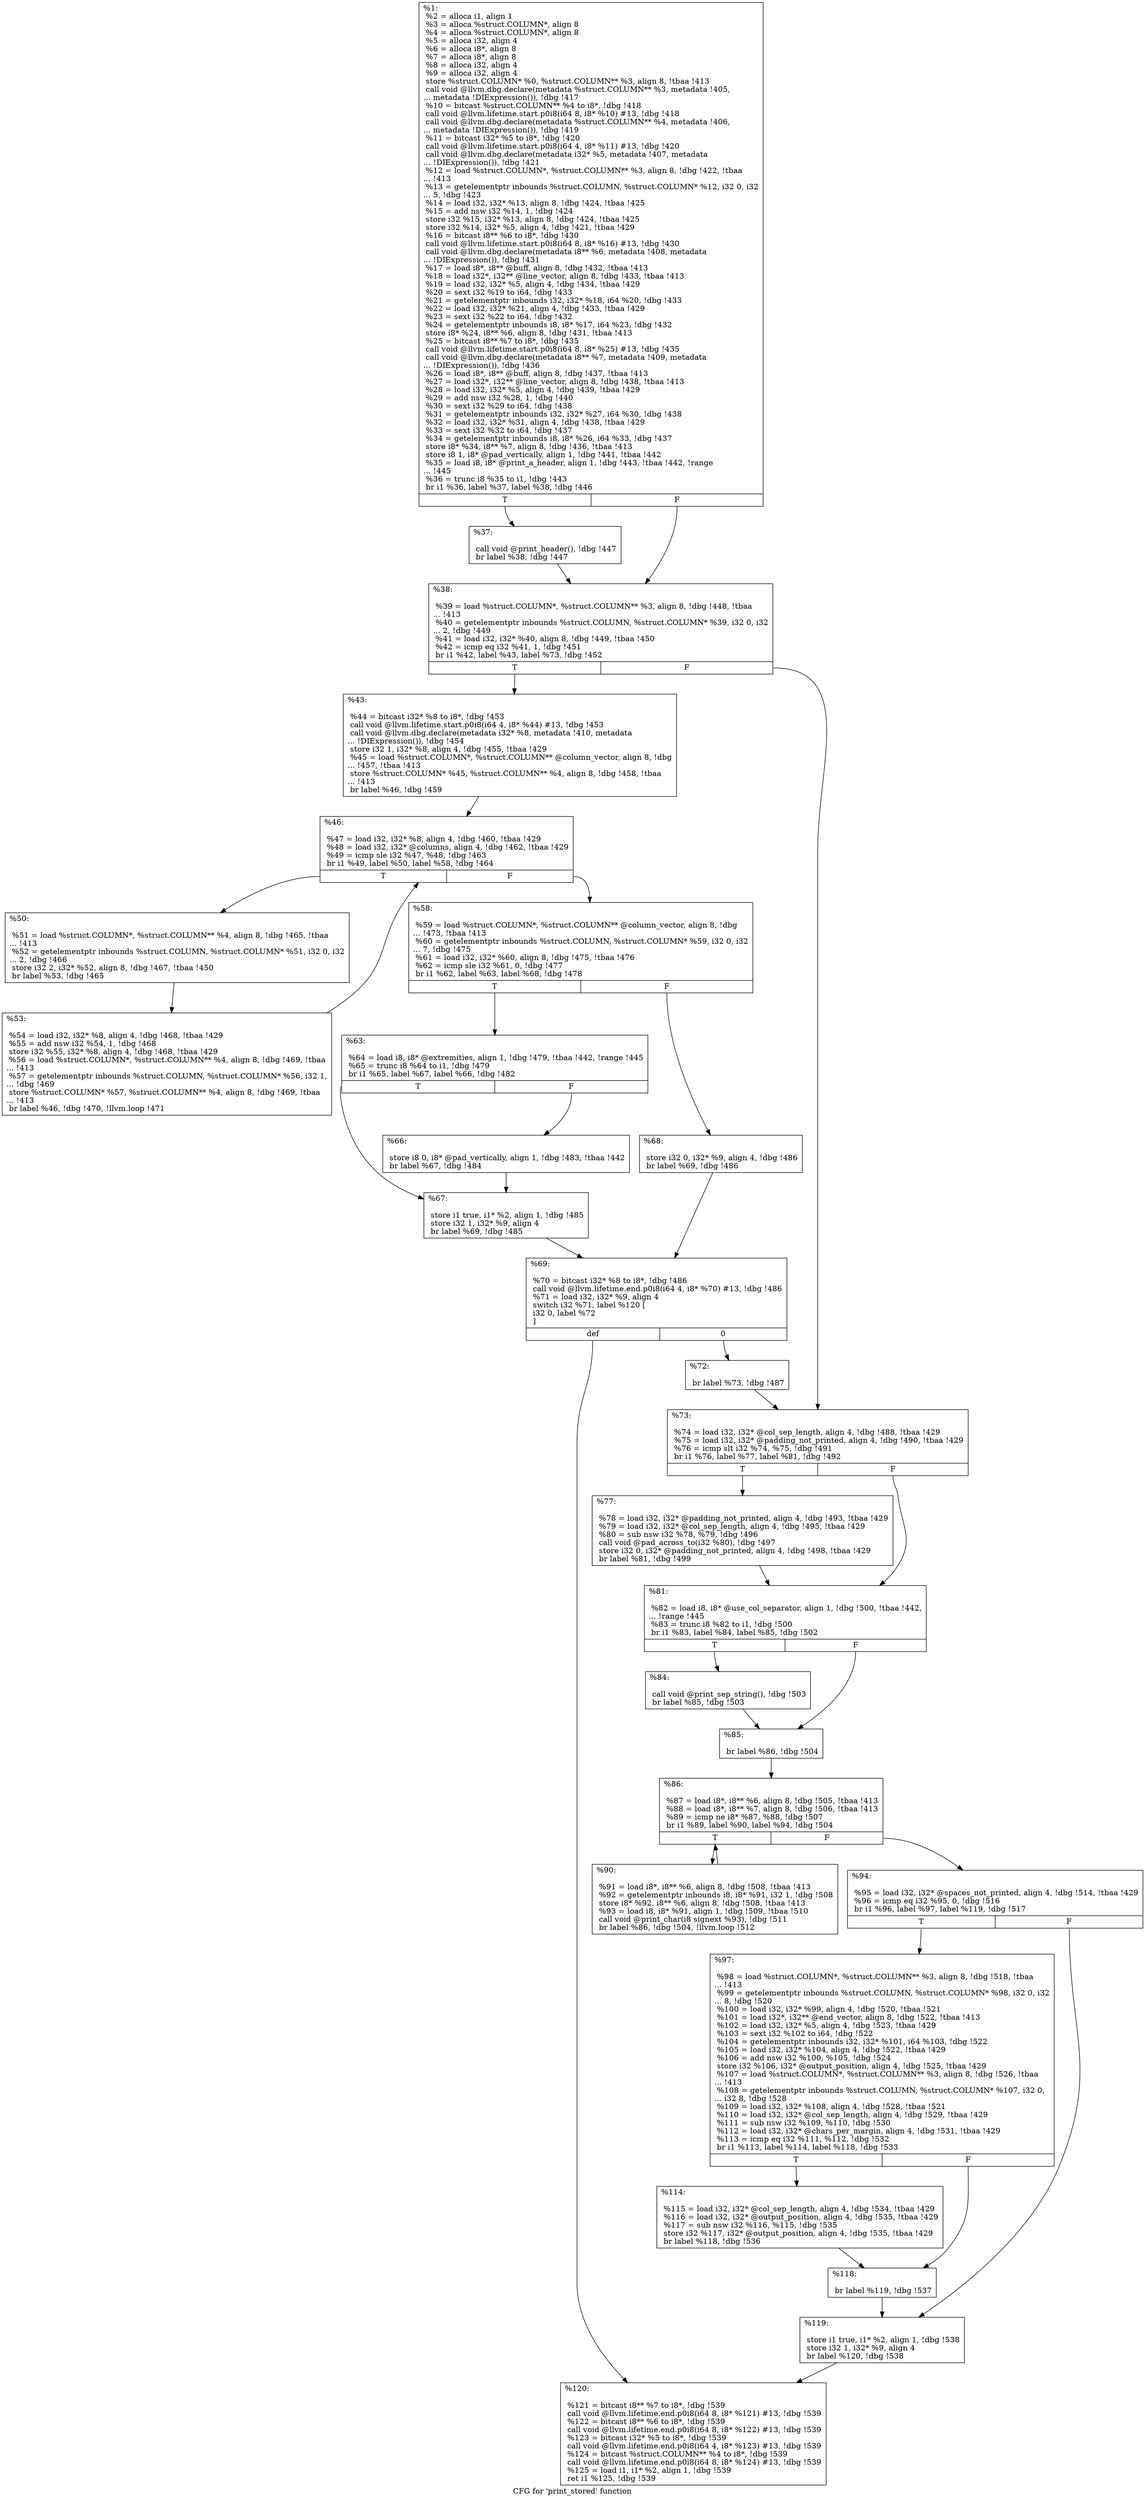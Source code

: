 digraph "CFG for 'print_stored' function" {
	label="CFG for 'print_stored' function";

	Node0x21556a0 [shape=record,label="{%1:\l  %2 = alloca i1, align 1\l  %3 = alloca %struct.COLUMN*, align 8\l  %4 = alloca %struct.COLUMN*, align 8\l  %5 = alloca i32, align 4\l  %6 = alloca i8*, align 8\l  %7 = alloca i8*, align 8\l  %8 = alloca i32, align 4\l  %9 = alloca i32, align 4\l  store %struct.COLUMN* %0, %struct.COLUMN** %3, align 8, !tbaa !413\l  call void @llvm.dbg.declare(metadata %struct.COLUMN** %3, metadata !405,\l... metadata !DIExpression()), !dbg !417\l  %10 = bitcast %struct.COLUMN** %4 to i8*, !dbg !418\l  call void @llvm.lifetime.start.p0i8(i64 8, i8* %10) #13, !dbg !418\l  call void @llvm.dbg.declare(metadata %struct.COLUMN** %4, metadata !406,\l... metadata !DIExpression()), !dbg !419\l  %11 = bitcast i32* %5 to i8*, !dbg !420\l  call void @llvm.lifetime.start.p0i8(i64 4, i8* %11) #13, !dbg !420\l  call void @llvm.dbg.declare(metadata i32* %5, metadata !407, metadata\l... !DIExpression()), !dbg !421\l  %12 = load %struct.COLUMN*, %struct.COLUMN** %3, align 8, !dbg !422, !tbaa\l... !413\l  %13 = getelementptr inbounds %struct.COLUMN, %struct.COLUMN* %12, i32 0, i32\l... 5, !dbg !423\l  %14 = load i32, i32* %13, align 8, !dbg !424, !tbaa !425\l  %15 = add nsw i32 %14, 1, !dbg !424\l  store i32 %15, i32* %13, align 8, !dbg !424, !tbaa !425\l  store i32 %14, i32* %5, align 4, !dbg !421, !tbaa !429\l  %16 = bitcast i8** %6 to i8*, !dbg !430\l  call void @llvm.lifetime.start.p0i8(i64 8, i8* %16) #13, !dbg !430\l  call void @llvm.dbg.declare(metadata i8** %6, metadata !408, metadata\l... !DIExpression()), !dbg !431\l  %17 = load i8*, i8** @buff, align 8, !dbg !432, !tbaa !413\l  %18 = load i32*, i32** @line_vector, align 8, !dbg !433, !tbaa !413\l  %19 = load i32, i32* %5, align 4, !dbg !434, !tbaa !429\l  %20 = sext i32 %19 to i64, !dbg !433\l  %21 = getelementptr inbounds i32, i32* %18, i64 %20, !dbg !433\l  %22 = load i32, i32* %21, align 4, !dbg !433, !tbaa !429\l  %23 = sext i32 %22 to i64, !dbg !432\l  %24 = getelementptr inbounds i8, i8* %17, i64 %23, !dbg !432\l  store i8* %24, i8** %6, align 8, !dbg !431, !tbaa !413\l  %25 = bitcast i8** %7 to i8*, !dbg !435\l  call void @llvm.lifetime.start.p0i8(i64 8, i8* %25) #13, !dbg !435\l  call void @llvm.dbg.declare(metadata i8** %7, metadata !409, metadata\l... !DIExpression()), !dbg !436\l  %26 = load i8*, i8** @buff, align 8, !dbg !437, !tbaa !413\l  %27 = load i32*, i32** @line_vector, align 8, !dbg !438, !tbaa !413\l  %28 = load i32, i32* %5, align 4, !dbg !439, !tbaa !429\l  %29 = add nsw i32 %28, 1, !dbg !440\l  %30 = sext i32 %29 to i64, !dbg !438\l  %31 = getelementptr inbounds i32, i32* %27, i64 %30, !dbg !438\l  %32 = load i32, i32* %31, align 4, !dbg !438, !tbaa !429\l  %33 = sext i32 %32 to i64, !dbg !437\l  %34 = getelementptr inbounds i8, i8* %26, i64 %33, !dbg !437\l  store i8* %34, i8** %7, align 8, !dbg !436, !tbaa !413\l  store i8 1, i8* @pad_vertically, align 1, !dbg !441, !tbaa !442\l  %35 = load i8, i8* @print_a_header, align 1, !dbg !443, !tbaa !442, !range\l... !445\l  %36 = trunc i8 %35 to i1, !dbg !443\l  br i1 %36, label %37, label %38, !dbg !446\l|{<s0>T|<s1>F}}"];
	Node0x21556a0:s0 -> Node0x21680c0;
	Node0x21556a0:s1 -> Node0x2168110;
	Node0x21680c0 [shape=record,label="{%37:\l\l  call void @print_header(), !dbg !447\l  br label %38, !dbg !447\l}"];
	Node0x21680c0 -> Node0x2168110;
	Node0x2168110 [shape=record,label="{%38:\l\l  %39 = load %struct.COLUMN*, %struct.COLUMN** %3, align 8, !dbg !448, !tbaa\l... !413\l  %40 = getelementptr inbounds %struct.COLUMN, %struct.COLUMN* %39, i32 0, i32\l... 2, !dbg !449\l  %41 = load i32, i32* %40, align 8, !dbg !449, !tbaa !450\l  %42 = icmp eq i32 %41, 1, !dbg !451\l  br i1 %42, label %43, label %73, !dbg !452\l|{<s0>T|<s1>F}}"];
	Node0x2168110:s0 -> Node0x2168160;
	Node0x2168110:s1 -> Node0x21684d0;
	Node0x2168160 [shape=record,label="{%43:\l\l  %44 = bitcast i32* %8 to i8*, !dbg !453\l  call void @llvm.lifetime.start.p0i8(i64 4, i8* %44) #13, !dbg !453\l  call void @llvm.dbg.declare(metadata i32* %8, metadata !410, metadata\l... !DIExpression()), !dbg !454\l  store i32 1, i32* %8, align 4, !dbg !455, !tbaa !429\l  %45 = load %struct.COLUMN*, %struct.COLUMN** @column_vector, align 8, !dbg\l... !457, !tbaa !413\l  store %struct.COLUMN* %45, %struct.COLUMN** %4, align 8, !dbg !458, !tbaa\l... !413\l  br label %46, !dbg !459\l}"];
	Node0x2168160 -> Node0x21681b0;
	Node0x21681b0 [shape=record,label="{%46:\l\l  %47 = load i32, i32* %8, align 4, !dbg !460, !tbaa !429\l  %48 = load i32, i32* @columns, align 4, !dbg !462, !tbaa !429\l  %49 = icmp sle i32 %47, %48, !dbg !463\l  br i1 %49, label %50, label %58, !dbg !464\l|{<s0>T|<s1>F}}"];
	Node0x21681b0:s0 -> Node0x2168200;
	Node0x21681b0:s1 -> Node0x21682a0;
	Node0x2168200 [shape=record,label="{%50:\l\l  %51 = load %struct.COLUMN*, %struct.COLUMN** %4, align 8, !dbg !465, !tbaa\l... !413\l  %52 = getelementptr inbounds %struct.COLUMN, %struct.COLUMN* %51, i32 0, i32\l... 2, !dbg !466\l  store i32 2, i32* %52, align 8, !dbg !467, !tbaa !450\l  br label %53, !dbg !465\l}"];
	Node0x2168200 -> Node0x2168250;
	Node0x2168250 [shape=record,label="{%53:\l\l  %54 = load i32, i32* %8, align 4, !dbg !468, !tbaa !429\l  %55 = add nsw i32 %54, 1, !dbg !468\l  store i32 %55, i32* %8, align 4, !dbg !468, !tbaa !429\l  %56 = load %struct.COLUMN*, %struct.COLUMN** %4, align 8, !dbg !469, !tbaa\l... !413\l  %57 = getelementptr inbounds %struct.COLUMN, %struct.COLUMN* %56, i32 1,\l... !dbg !469\l  store %struct.COLUMN* %57, %struct.COLUMN** %4, align 8, !dbg !469, !tbaa\l... !413\l  br label %46, !dbg !470, !llvm.loop !471\l}"];
	Node0x2168250 -> Node0x21681b0;
	Node0x21682a0 [shape=record,label="{%58:\l\l  %59 = load %struct.COLUMN*, %struct.COLUMN** @column_vector, align 8, !dbg\l... !473, !tbaa !413\l  %60 = getelementptr inbounds %struct.COLUMN, %struct.COLUMN* %59, i32 0, i32\l... 7, !dbg !475\l  %61 = load i32, i32* %60, align 8, !dbg !475, !tbaa !476\l  %62 = icmp sle i32 %61, 0, !dbg !477\l  br i1 %62, label %63, label %68, !dbg !478\l|{<s0>T|<s1>F}}"];
	Node0x21682a0:s0 -> Node0x21682f0;
	Node0x21682a0:s1 -> Node0x21683e0;
	Node0x21682f0 [shape=record,label="{%63:\l\l  %64 = load i8, i8* @extremities, align 1, !dbg !479, !tbaa !442, !range !445\l  %65 = trunc i8 %64 to i1, !dbg !479\l  br i1 %65, label %67, label %66, !dbg !482\l|{<s0>T|<s1>F}}"];
	Node0x21682f0:s0 -> Node0x2168390;
	Node0x21682f0:s1 -> Node0x2168340;
	Node0x2168340 [shape=record,label="{%66:\l\l  store i8 0, i8* @pad_vertically, align 1, !dbg !483, !tbaa !442\l  br label %67, !dbg !484\l}"];
	Node0x2168340 -> Node0x2168390;
	Node0x2168390 [shape=record,label="{%67:\l\l  store i1 true, i1* %2, align 1, !dbg !485\l  store i32 1, i32* %9, align 4\l  br label %69, !dbg !485\l}"];
	Node0x2168390 -> Node0x2168430;
	Node0x21683e0 [shape=record,label="{%68:\l\l  store i32 0, i32* %9, align 4, !dbg !486\l  br label %69, !dbg !486\l}"];
	Node0x21683e0 -> Node0x2168430;
	Node0x2168430 [shape=record,label="{%69:\l\l  %70 = bitcast i32* %8 to i8*, !dbg !486\l  call void @llvm.lifetime.end.p0i8(i64 4, i8* %70) #13, !dbg !486\l  %71 = load i32, i32* %9, align 4\l  switch i32 %71, label %120 [\l    i32 0, label %72\l  ]\l|{<s0>def|<s1>0}}"];
	Node0x2168430:s0 -> Node0x2168890;
	Node0x2168430:s1 -> Node0x2168480;
	Node0x2168480 [shape=record,label="{%72:\l\l  br label %73, !dbg !487\l}"];
	Node0x2168480 -> Node0x21684d0;
	Node0x21684d0 [shape=record,label="{%73:\l\l  %74 = load i32, i32* @col_sep_length, align 4, !dbg !488, !tbaa !429\l  %75 = load i32, i32* @padding_not_printed, align 4, !dbg !490, !tbaa !429\l  %76 = icmp slt i32 %74, %75, !dbg !491\l  br i1 %76, label %77, label %81, !dbg !492\l|{<s0>T|<s1>F}}"];
	Node0x21684d0:s0 -> Node0x2168520;
	Node0x21684d0:s1 -> Node0x2168570;
	Node0x2168520 [shape=record,label="{%77:\l\l  %78 = load i32, i32* @padding_not_printed, align 4, !dbg !493, !tbaa !429\l  %79 = load i32, i32* @col_sep_length, align 4, !dbg !495, !tbaa !429\l  %80 = sub nsw i32 %78, %79, !dbg !496\l  call void @pad_across_to(i32 %80), !dbg !497\l  store i32 0, i32* @padding_not_printed, align 4, !dbg !498, !tbaa !429\l  br label %81, !dbg !499\l}"];
	Node0x2168520 -> Node0x2168570;
	Node0x2168570 [shape=record,label="{%81:\l\l  %82 = load i8, i8* @use_col_separator, align 1, !dbg !500, !tbaa !442,\l... !range !445\l  %83 = trunc i8 %82 to i1, !dbg !500\l  br i1 %83, label %84, label %85, !dbg !502\l|{<s0>T|<s1>F}}"];
	Node0x2168570:s0 -> Node0x21685c0;
	Node0x2168570:s1 -> Node0x2168610;
	Node0x21685c0 [shape=record,label="{%84:\l\l  call void @print_sep_string(), !dbg !503\l  br label %85, !dbg !503\l}"];
	Node0x21685c0 -> Node0x2168610;
	Node0x2168610 [shape=record,label="{%85:\l\l  br label %86, !dbg !504\l}"];
	Node0x2168610 -> Node0x2168660;
	Node0x2168660 [shape=record,label="{%86:\l\l  %87 = load i8*, i8** %6, align 8, !dbg !505, !tbaa !413\l  %88 = load i8*, i8** %7, align 8, !dbg !506, !tbaa !413\l  %89 = icmp ne i8* %87, %88, !dbg !507\l  br i1 %89, label %90, label %94, !dbg !504\l|{<s0>T|<s1>F}}"];
	Node0x2168660:s0 -> Node0x21686b0;
	Node0x2168660:s1 -> Node0x2168700;
	Node0x21686b0 [shape=record,label="{%90:\l\l  %91 = load i8*, i8** %6, align 8, !dbg !508, !tbaa !413\l  %92 = getelementptr inbounds i8, i8* %91, i32 1, !dbg !508\l  store i8* %92, i8** %6, align 8, !dbg !508, !tbaa !413\l  %93 = load i8, i8* %91, align 1, !dbg !509, !tbaa !510\l  call void @print_char(i8 signext %93), !dbg !511\l  br label %86, !dbg !504, !llvm.loop !512\l}"];
	Node0x21686b0 -> Node0x2168660;
	Node0x2168700 [shape=record,label="{%94:\l\l  %95 = load i32, i32* @spaces_not_printed, align 4, !dbg !514, !tbaa !429\l  %96 = icmp eq i32 %95, 0, !dbg !516\l  br i1 %96, label %97, label %119, !dbg !517\l|{<s0>T|<s1>F}}"];
	Node0x2168700:s0 -> Node0x2168750;
	Node0x2168700:s1 -> Node0x2168840;
	Node0x2168750 [shape=record,label="{%97:\l\l  %98 = load %struct.COLUMN*, %struct.COLUMN** %3, align 8, !dbg !518, !tbaa\l... !413\l  %99 = getelementptr inbounds %struct.COLUMN, %struct.COLUMN* %98, i32 0, i32\l... 8, !dbg !520\l  %100 = load i32, i32* %99, align 4, !dbg !520, !tbaa !521\l  %101 = load i32*, i32** @end_vector, align 8, !dbg !522, !tbaa !413\l  %102 = load i32, i32* %5, align 4, !dbg !523, !tbaa !429\l  %103 = sext i32 %102 to i64, !dbg !522\l  %104 = getelementptr inbounds i32, i32* %101, i64 %103, !dbg !522\l  %105 = load i32, i32* %104, align 4, !dbg !522, !tbaa !429\l  %106 = add nsw i32 %100, %105, !dbg !524\l  store i32 %106, i32* @output_position, align 4, !dbg !525, !tbaa !429\l  %107 = load %struct.COLUMN*, %struct.COLUMN** %3, align 8, !dbg !526, !tbaa\l... !413\l  %108 = getelementptr inbounds %struct.COLUMN, %struct.COLUMN* %107, i32 0,\l... i32 8, !dbg !528\l  %109 = load i32, i32* %108, align 4, !dbg !528, !tbaa !521\l  %110 = load i32, i32* @col_sep_length, align 4, !dbg !529, !tbaa !429\l  %111 = sub nsw i32 %109, %110, !dbg !530\l  %112 = load i32, i32* @chars_per_margin, align 4, !dbg !531, !tbaa !429\l  %113 = icmp eq i32 %111, %112, !dbg !532\l  br i1 %113, label %114, label %118, !dbg !533\l|{<s0>T|<s1>F}}"];
	Node0x2168750:s0 -> Node0x21687a0;
	Node0x2168750:s1 -> Node0x21687f0;
	Node0x21687a0 [shape=record,label="{%114:\l\l  %115 = load i32, i32* @col_sep_length, align 4, !dbg !534, !tbaa !429\l  %116 = load i32, i32* @output_position, align 4, !dbg !535, !tbaa !429\l  %117 = sub nsw i32 %116, %115, !dbg !535\l  store i32 %117, i32* @output_position, align 4, !dbg !535, !tbaa !429\l  br label %118, !dbg !536\l}"];
	Node0x21687a0 -> Node0x21687f0;
	Node0x21687f0 [shape=record,label="{%118:\l\l  br label %119, !dbg !537\l}"];
	Node0x21687f0 -> Node0x2168840;
	Node0x2168840 [shape=record,label="{%119:\l\l  store i1 true, i1* %2, align 1, !dbg !538\l  store i32 1, i32* %9, align 4\l  br label %120, !dbg !538\l}"];
	Node0x2168840 -> Node0x2168890;
	Node0x2168890 [shape=record,label="{%120:\l\l  %121 = bitcast i8** %7 to i8*, !dbg !539\l  call void @llvm.lifetime.end.p0i8(i64 8, i8* %121) #13, !dbg !539\l  %122 = bitcast i8** %6 to i8*, !dbg !539\l  call void @llvm.lifetime.end.p0i8(i64 8, i8* %122) #13, !dbg !539\l  %123 = bitcast i32* %5 to i8*, !dbg !539\l  call void @llvm.lifetime.end.p0i8(i64 4, i8* %123) #13, !dbg !539\l  %124 = bitcast %struct.COLUMN** %4 to i8*, !dbg !539\l  call void @llvm.lifetime.end.p0i8(i64 8, i8* %124) #13, !dbg !539\l  %125 = load i1, i1* %2, align 1, !dbg !539\l  ret i1 %125, !dbg !539\l}"];
}
